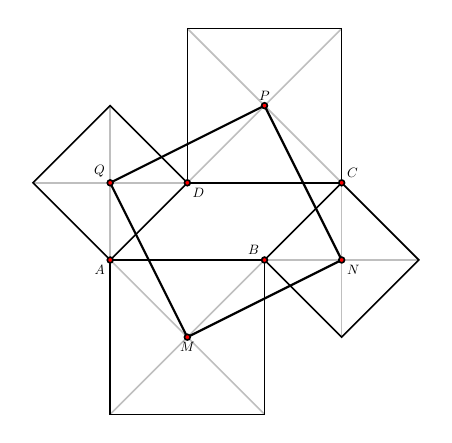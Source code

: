 \scalebox{.49} {
\begin{tikzpicture}[
      scale=2,
      very thick,
      point/.style={circle,inner sep=1.5pt,fill=red,draw=black},
      diagonal/.style = {draw=lightgray},
      square/.style = {ultra thick}
    ]
  \coordinate (A) at (0,0);
  \coordinate (B) at (2,0);
  \coordinate (C) at (3,1);
  \coordinate (D) at (1,1);
  % -------------------
  \coordinate (A1) at ($ (A) ! 1 ! -90:(B) $);
  \coordinate (A2) at ($ (A1) ! 1 ! -90:(A) $);
  \coordinate (M) at ($ (A) ! .5 ! (A2) $);
  \draw[diagonal] (A) -- (A2) (A1) -- (B);
  \draw (A) -- (A1) -- (A2) -- (B) -- (A);
  % -------------------
  \coordinate (B1) at ($ (B) ! 1 ! -90:(C) $);
  \coordinate (B2) at ($ (B1) ! 1 ! -90:(B) $);
  \coordinate (N) at ($ (B) ! .5 ! (B2) $);
  \draw[diagonal] (B) -- (B2) (B1) -- (C);
  \draw (B) -- (B1) -- (B2) -- (C) -- (B);
  % -------------------
  \coordinate (C1) at ($ (C) ! 1 ! -90:(D) $);
  \coordinate (C2) at ($ (C1) ! 1 ! -90:(C) $);
  \coordinate (P) at ($ (C) ! .5 ! (C2) $);
  \draw[diagonal] (C) -- (C2) (C1) -- (D);
  \draw (C) -- (C1) -- (C2) -- (D) -- (C);
  % -------------------
  \coordinate (D1) at ($ (D) ! 1 ! -90:(A) $);
  \coordinate (D2) at ($ (D1) ! 1 ! -90:(D) $);
  \coordinate (Q) at ($ (D) ! .5 ! (D2) $);
  \draw[diagonal] (D) -- (D2) (D1) -- (A);
  \draw (D) -- (D1) -- (D2) -- (A) -- (D);
  % -------------------
  \draw[square] (M) -- (N) -- (P) -- (Q) -- cycle;
  % -------------------
  \path (A) node[point]{} node[below left]{$A$};
  \path (B) node[point]{} node[above left]{$B$};
  \path (C) node[point]{} node[above right]{$C$};
  \path (D) node[point]{} node[below right]{$D$};
  \path (M) node[point]{} node[below]{$M$};
  \path (N) node[point]{} node[below right]{$N$};
  \path (P) node[point]{} node[above]{$P$};
  \path (Q) node[point]{} node[above left]{$Q$};

\end{tikzpicture}
}
